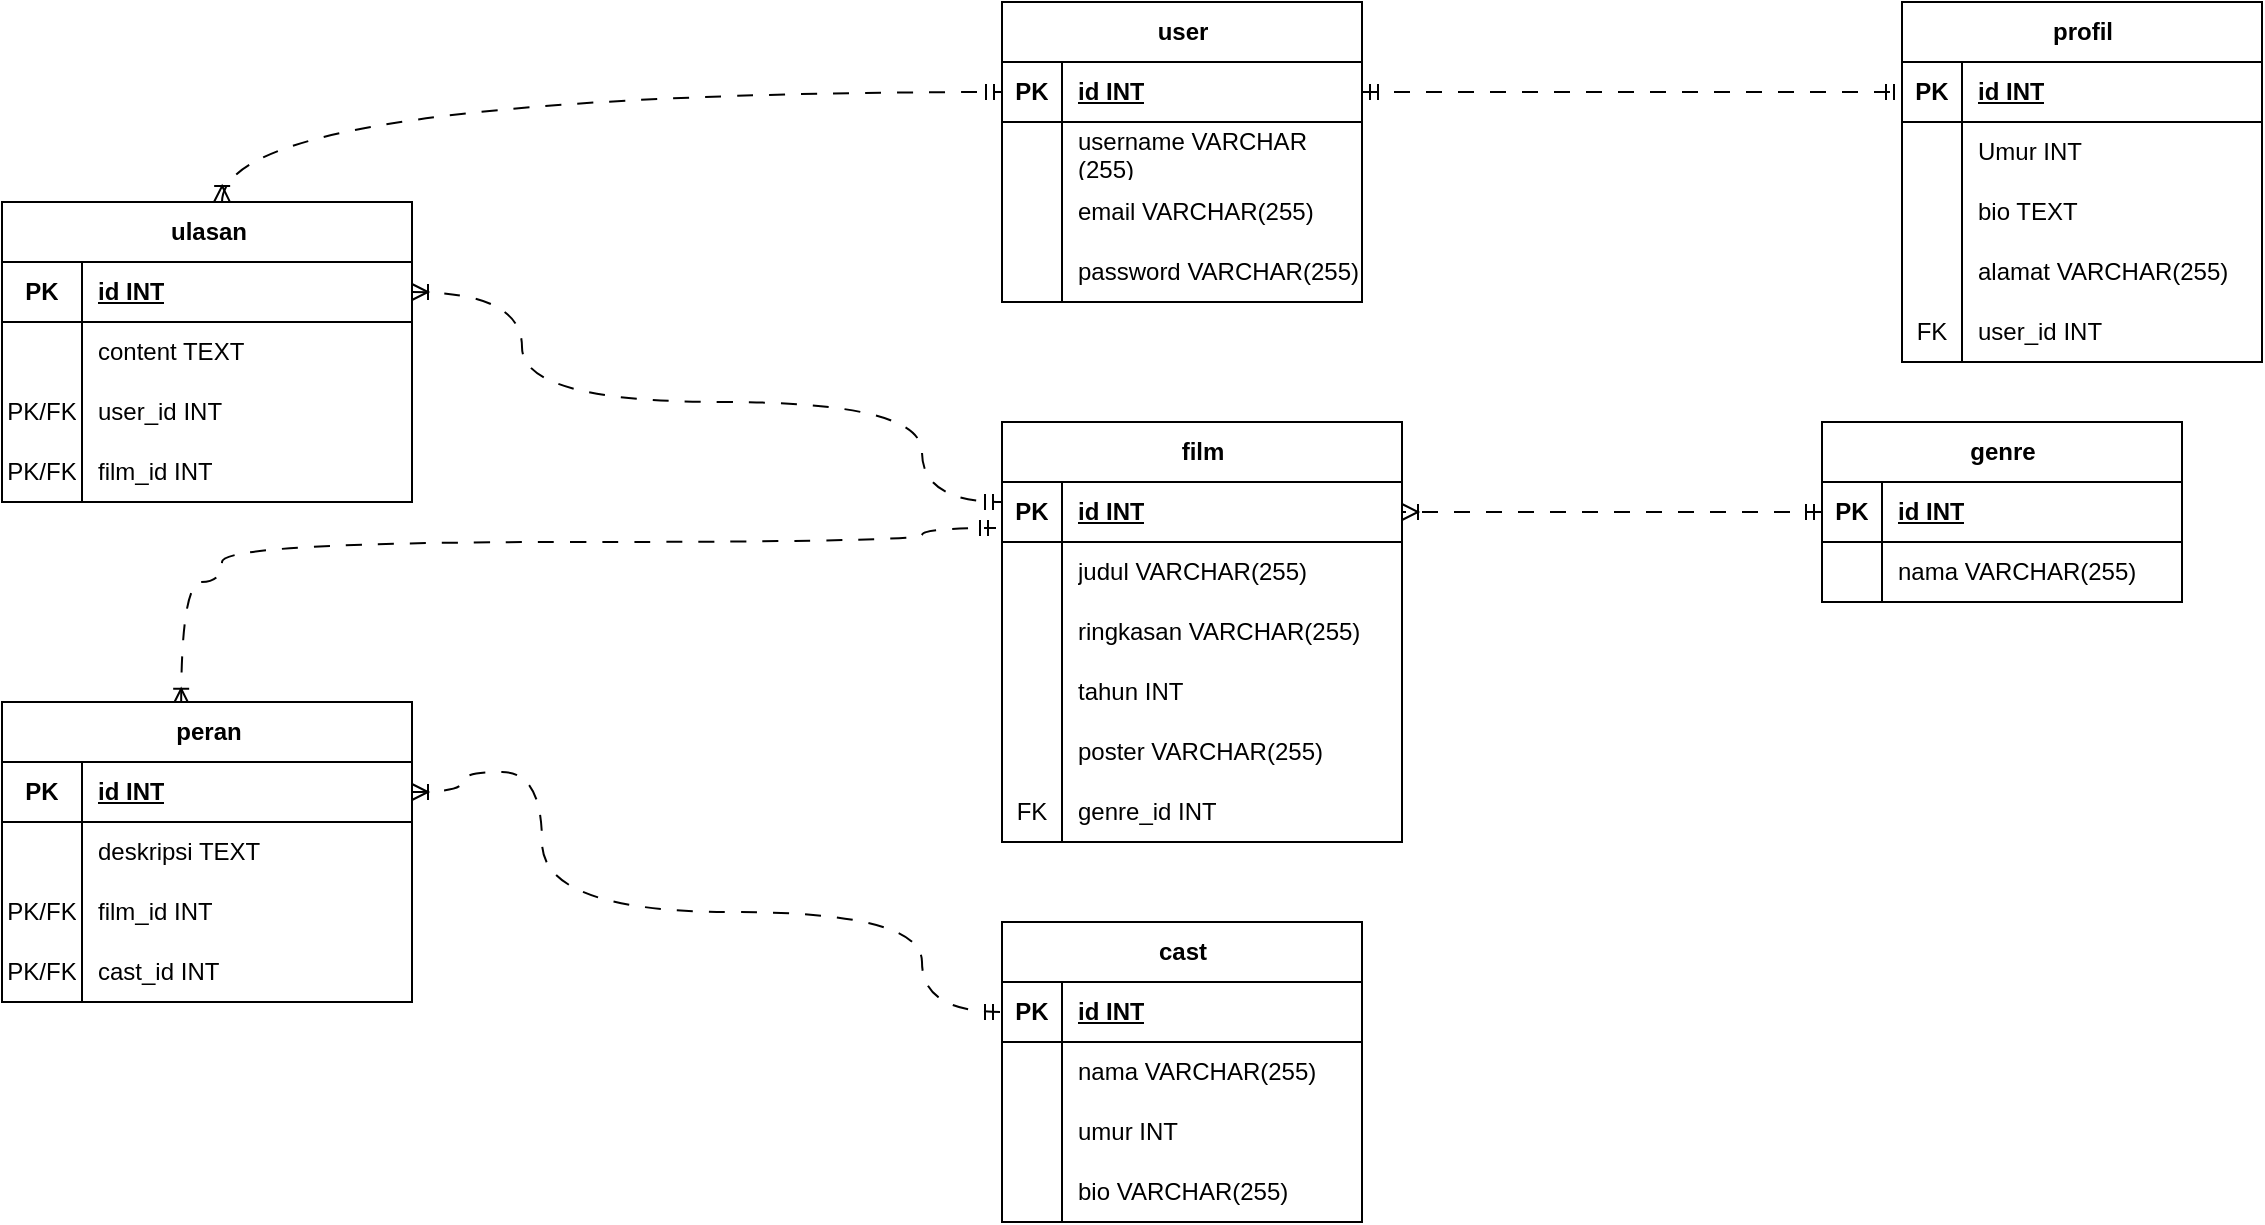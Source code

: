 <mxfile version="23.0.2" type="device">
  <diagram name="Page-1" id="0LuyB-0XWXa4dMvyOTti">
    <mxGraphModel dx="1885" dy="541" grid="1" gridSize="10" guides="0" tooltips="1" connect="1" arrows="1" fold="1" page="1" pageScale="1" pageWidth="850" pageHeight="1100" math="0" shadow="0">
      <root>
        <mxCell id="0" />
        <mxCell id="1" parent="0" />
        <mxCell id="QwjYbh1C14pxhkawXDDP-105" value="" style="edgeStyle=orthogonalEdgeStyle;fontSize=12;html=1;endArrow=ERmandOne;startArrow=ERoneToMany;rounded=0;startFill=0;endFill=0;curved=1;entryX=0;entryY=0.5;entryDx=0;entryDy=0;dashed=1;dashPattern=8 8;" edge="1" parent="1" target="QwjYbh1C14pxhkawXDDP-2">
          <mxGeometry width="100" height="100" relative="1" as="geometry">
            <mxPoint x="-340" y="330" as="sourcePoint" />
            <mxPoint x="-270" y="360" as="targetPoint" />
          </mxGeometry>
        </mxCell>
        <mxCell id="QwjYbh1C14pxhkawXDDP-1" value="user" style="shape=table;startSize=30;container=1;collapsible=1;childLayout=tableLayout;fixedRows=1;rowLines=0;fontStyle=1;align=center;resizeLast=1;html=1;" vertex="1" parent="1">
          <mxGeometry x="50" y="230" width="180" height="150" as="geometry" />
        </mxCell>
        <mxCell id="QwjYbh1C14pxhkawXDDP-2" value="" style="shape=tableRow;horizontal=0;startSize=0;swimlaneHead=0;swimlaneBody=0;fillColor=none;collapsible=0;dropTarget=0;points=[[0,0.5],[1,0.5]];portConstraint=eastwest;top=0;left=0;right=0;bottom=1;" vertex="1" parent="QwjYbh1C14pxhkawXDDP-1">
          <mxGeometry y="30" width="180" height="30" as="geometry" />
        </mxCell>
        <mxCell id="QwjYbh1C14pxhkawXDDP-3" value="PK" style="shape=partialRectangle;connectable=0;fillColor=none;top=0;left=0;bottom=0;right=0;fontStyle=1;overflow=hidden;whiteSpace=wrap;html=1;" vertex="1" parent="QwjYbh1C14pxhkawXDDP-2">
          <mxGeometry width="30" height="30" as="geometry">
            <mxRectangle width="30" height="30" as="alternateBounds" />
          </mxGeometry>
        </mxCell>
        <mxCell id="QwjYbh1C14pxhkawXDDP-4" value="id INT" style="shape=partialRectangle;connectable=0;fillColor=none;top=0;left=0;bottom=0;right=0;align=left;spacingLeft=6;fontStyle=5;overflow=hidden;whiteSpace=wrap;html=1;" vertex="1" parent="QwjYbh1C14pxhkawXDDP-2">
          <mxGeometry x="30" width="150" height="30" as="geometry">
            <mxRectangle width="150" height="30" as="alternateBounds" />
          </mxGeometry>
        </mxCell>
        <mxCell id="QwjYbh1C14pxhkawXDDP-5" value="" style="shape=tableRow;horizontal=0;startSize=0;swimlaneHead=0;swimlaneBody=0;fillColor=none;collapsible=0;dropTarget=0;points=[[0,0.5],[1,0.5]];portConstraint=eastwest;top=0;left=0;right=0;bottom=0;" vertex="1" parent="QwjYbh1C14pxhkawXDDP-1">
          <mxGeometry y="60" width="180" height="30" as="geometry" />
        </mxCell>
        <mxCell id="QwjYbh1C14pxhkawXDDP-6" value="" style="shape=partialRectangle;connectable=0;fillColor=none;top=0;left=0;bottom=0;right=0;editable=1;overflow=hidden;whiteSpace=wrap;html=1;" vertex="1" parent="QwjYbh1C14pxhkawXDDP-5">
          <mxGeometry width="30" height="30" as="geometry">
            <mxRectangle width="30" height="30" as="alternateBounds" />
          </mxGeometry>
        </mxCell>
        <mxCell id="QwjYbh1C14pxhkawXDDP-7" value="username VARCHAR (255)" style="shape=partialRectangle;connectable=0;fillColor=none;top=0;left=0;bottom=0;right=0;align=left;spacingLeft=6;overflow=hidden;whiteSpace=wrap;html=1;" vertex="1" parent="QwjYbh1C14pxhkawXDDP-5">
          <mxGeometry x="30" width="150" height="30" as="geometry">
            <mxRectangle width="150" height="30" as="alternateBounds" />
          </mxGeometry>
        </mxCell>
        <mxCell id="QwjYbh1C14pxhkawXDDP-8" value="" style="shape=tableRow;horizontal=0;startSize=0;swimlaneHead=0;swimlaneBody=0;fillColor=none;collapsible=0;dropTarget=0;points=[[0,0.5],[1,0.5]];portConstraint=eastwest;top=0;left=0;right=0;bottom=0;" vertex="1" parent="QwjYbh1C14pxhkawXDDP-1">
          <mxGeometry y="90" width="180" height="30" as="geometry" />
        </mxCell>
        <mxCell id="QwjYbh1C14pxhkawXDDP-9" value="" style="shape=partialRectangle;connectable=0;fillColor=none;top=0;left=0;bottom=0;right=0;editable=1;overflow=hidden;whiteSpace=wrap;html=1;" vertex="1" parent="QwjYbh1C14pxhkawXDDP-8">
          <mxGeometry width="30" height="30" as="geometry">
            <mxRectangle width="30" height="30" as="alternateBounds" />
          </mxGeometry>
        </mxCell>
        <mxCell id="QwjYbh1C14pxhkawXDDP-10" value="email VARCHAR(255)" style="shape=partialRectangle;connectable=0;fillColor=none;top=0;left=0;bottom=0;right=0;align=left;spacingLeft=6;overflow=hidden;whiteSpace=wrap;html=1;" vertex="1" parent="QwjYbh1C14pxhkawXDDP-8">
          <mxGeometry x="30" width="150" height="30" as="geometry">
            <mxRectangle width="150" height="30" as="alternateBounds" />
          </mxGeometry>
        </mxCell>
        <mxCell id="QwjYbh1C14pxhkawXDDP-11" value="" style="shape=tableRow;horizontal=0;startSize=0;swimlaneHead=0;swimlaneBody=0;fillColor=none;collapsible=0;dropTarget=0;points=[[0,0.5],[1,0.5]];portConstraint=eastwest;top=0;left=0;right=0;bottom=0;" vertex="1" parent="QwjYbh1C14pxhkawXDDP-1">
          <mxGeometry y="120" width="180" height="30" as="geometry" />
        </mxCell>
        <mxCell id="QwjYbh1C14pxhkawXDDP-12" value="" style="shape=partialRectangle;connectable=0;fillColor=none;top=0;left=0;bottom=0;right=0;editable=1;overflow=hidden;whiteSpace=wrap;html=1;" vertex="1" parent="QwjYbh1C14pxhkawXDDP-11">
          <mxGeometry width="30" height="30" as="geometry">
            <mxRectangle width="30" height="30" as="alternateBounds" />
          </mxGeometry>
        </mxCell>
        <mxCell id="QwjYbh1C14pxhkawXDDP-13" value="password VARCHAR(255)" style="shape=partialRectangle;connectable=0;fillColor=none;top=0;left=0;bottom=0;right=0;align=left;spacingLeft=6;overflow=hidden;whiteSpace=wrap;html=1;" vertex="1" parent="QwjYbh1C14pxhkawXDDP-11">
          <mxGeometry x="30" width="150" height="30" as="geometry">
            <mxRectangle width="150" height="30" as="alternateBounds" />
          </mxGeometry>
        </mxCell>
        <mxCell id="QwjYbh1C14pxhkawXDDP-14" value="profil" style="shape=table;startSize=30;container=1;collapsible=1;childLayout=tableLayout;fixedRows=1;rowLines=0;fontStyle=1;align=center;resizeLast=1;html=1;" vertex="1" parent="1">
          <mxGeometry x="500" y="230" width="180" height="180" as="geometry" />
        </mxCell>
        <mxCell id="QwjYbh1C14pxhkawXDDP-15" value="" style="shape=tableRow;horizontal=0;startSize=0;swimlaneHead=0;swimlaneBody=0;fillColor=none;collapsible=0;dropTarget=0;points=[[0,0.5],[1,0.5]];portConstraint=eastwest;top=0;left=0;right=0;bottom=1;" vertex="1" parent="QwjYbh1C14pxhkawXDDP-14">
          <mxGeometry y="30" width="180" height="30" as="geometry" />
        </mxCell>
        <mxCell id="QwjYbh1C14pxhkawXDDP-16" value="PK" style="shape=partialRectangle;connectable=0;fillColor=none;top=0;left=0;bottom=0;right=0;fontStyle=1;overflow=hidden;whiteSpace=wrap;html=1;" vertex="1" parent="QwjYbh1C14pxhkawXDDP-15">
          <mxGeometry width="30" height="30" as="geometry">
            <mxRectangle width="30" height="30" as="alternateBounds" />
          </mxGeometry>
        </mxCell>
        <mxCell id="QwjYbh1C14pxhkawXDDP-17" value="id INT" style="shape=partialRectangle;connectable=0;fillColor=none;top=0;left=0;bottom=0;right=0;align=left;spacingLeft=6;fontStyle=5;overflow=hidden;whiteSpace=wrap;html=1;" vertex="1" parent="QwjYbh1C14pxhkawXDDP-15">
          <mxGeometry x="30" width="150" height="30" as="geometry">
            <mxRectangle width="150" height="30" as="alternateBounds" />
          </mxGeometry>
        </mxCell>
        <mxCell id="QwjYbh1C14pxhkawXDDP-18" value="" style="shape=tableRow;horizontal=0;startSize=0;swimlaneHead=0;swimlaneBody=0;fillColor=none;collapsible=0;dropTarget=0;points=[[0,0.5],[1,0.5]];portConstraint=eastwest;top=0;left=0;right=0;bottom=0;" vertex="1" parent="QwjYbh1C14pxhkawXDDP-14">
          <mxGeometry y="60" width="180" height="30" as="geometry" />
        </mxCell>
        <mxCell id="QwjYbh1C14pxhkawXDDP-19" value="" style="shape=partialRectangle;connectable=0;fillColor=none;top=0;left=0;bottom=0;right=0;editable=1;overflow=hidden;whiteSpace=wrap;html=1;" vertex="1" parent="QwjYbh1C14pxhkawXDDP-18">
          <mxGeometry width="30" height="30" as="geometry">
            <mxRectangle width="30" height="30" as="alternateBounds" />
          </mxGeometry>
        </mxCell>
        <mxCell id="QwjYbh1C14pxhkawXDDP-20" value="Umur INT" style="shape=partialRectangle;connectable=0;fillColor=none;top=0;left=0;bottom=0;right=0;align=left;spacingLeft=6;overflow=hidden;whiteSpace=wrap;html=1;" vertex="1" parent="QwjYbh1C14pxhkawXDDP-18">
          <mxGeometry x="30" width="150" height="30" as="geometry">
            <mxRectangle width="150" height="30" as="alternateBounds" />
          </mxGeometry>
        </mxCell>
        <mxCell id="QwjYbh1C14pxhkawXDDP-21" value="" style="shape=tableRow;horizontal=0;startSize=0;swimlaneHead=0;swimlaneBody=0;fillColor=none;collapsible=0;dropTarget=0;points=[[0,0.5],[1,0.5]];portConstraint=eastwest;top=0;left=0;right=0;bottom=0;" vertex="1" parent="QwjYbh1C14pxhkawXDDP-14">
          <mxGeometry y="90" width="180" height="30" as="geometry" />
        </mxCell>
        <mxCell id="QwjYbh1C14pxhkawXDDP-22" value="" style="shape=partialRectangle;connectable=0;fillColor=none;top=0;left=0;bottom=0;right=0;editable=1;overflow=hidden;whiteSpace=wrap;html=1;" vertex="1" parent="QwjYbh1C14pxhkawXDDP-21">
          <mxGeometry width="30" height="30" as="geometry">
            <mxRectangle width="30" height="30" as="alternateBounds" />
          </mxGeometry>
        </mxCell>
        <mxCell id="QwjYbh1C14pxhkawXDDP-23" value="bio TEXT" style="shape=partialRectangle;connectable=0;fillColor=none;top=0;left=0;bottom=0;right=0;align=left;spacingLeft=6;overflow=hidden;whiteSpace=wrap;html=1;" vertex="1" parent="QwjYbh1C14pxhkawXDDP-21">
          <mxGeometry x="30" width="150" height="30" as="geometry">
            <mxRectangle width="150" height="30" as="alternateBounds" />
          </mxGeometry>
        </mxCell>
        <mxCell id="QwjYbh1C14pxhkawXDDP-24" value="" style="shape=tableRow;horizontal=0;startSize=0;swimlaneHead=0;swimlaneBody=0;fillColor=none;collapsible=0;dropTarget=0;points=[[0,0.5],[1,0.5]];portConstraint=eastwest;top=0;left=0;right=0;bottom=0;" vertex="1" parent="QwjYbh1C14pxhkawXDDP-14">
          <mxGeometry y="120" width="180" height="30" as="geometry" />
        </mxCell>
        <mxCell id="QwjYbh1C14pxhkawXDDP-25" value="" style="shape=partialRectangle;connectable=0;fillColor=none;top=0;left=0;bottom=0;right=0;editable=1;overflow=hidden;whiteSpace=wrap;html=1;" vertex="1" parent="QwjYbh1C14pxhkawXDDP-24">
          <mxGeometry width="30" height="30" as="geometry">
            <mxRectangle width="30" height="30" as="alternateBounds" />
          </mxGeometry>
        </mxCell>
        <mxCell id="QwjYbh1C14pxhkawXDDP-26" value="alamat VARCHAR(255)" style="shape=partialRectangle;connectable=0;fillColor=none;top=0;left=0;bottom=0;right=0;align=left;spacingLeft=6;overflow=hidden;whiteSpace=wrap;html=1;" vertex="1" parent="QwjYbh1C14pxhkawXDDP-24">
          <mxGeometry x="30" width="150" height="30" as="geometry">
            <mxRectangle width="150" height="30" as="alternateBounds" />
          </mxGeometry>
        </mxCell>
        <mxCell id="QwjYbh1C14pxhkawXDDP-96" style="shape=tableRow;horizontal=0;startSize=0;swimlaneHead=0;swimlaneBody=0;fillColor=none;collapsible=0;dropTarget=0;points=[[0,0.5],[1,0.5]];portConstraint=eastwest;top=0;left=0;right=0;bottom=0;" vertex="1" parent="QwjYbh1C14pxhkawXDDP-14">
          <mxGeometry y="150" width="180" height="30" as="geometry" />
        </mxCell>
        <mxCell id="QwjYbh1C14pxhkawXDDP-97" value="FK" style="shape=partialRectangle;connectable=0;fillColor=none;top=0;left=0;bottom=0;right=0;editable=1;overflow=hidden;whiteSpace=wrap;html=1;" vertex="1" parent="QwjYbh1C14pxhkawXDDP-96">
          <mxGeometry width="30" height="30" as="geometry">
            <mxRectangle width="30" height="30" as="alternateBounds" />
          </mxGeometry>
        </mxCell>
        <mxCell id="QwjYbh1C14pxhkawXDDP-98" value="user_id INT" style="shape=partialRectangle;connectable=0;fillColor=none;top=0;left=0;bottom=0;right=0;align=left;spacingLeft=6;overflow=hidden;whiteSpace=wrap;html=1;" vertex="1" parent="QwjYbh1C14pxhkawXDDP-96">
          <mxGeometry x="30" width="150" height="30" as="geometry">
            <mxRectangle width="150" height="30" as="alternateBounds" />
          </mxGeometry>
        </mxCell>
        <mxCell id="QwjYbh1C14pxhkawXDDP-27" value="cast" style="shape=table;startSize=30;container=1;collapsible=1;childLayout=tableLayout;fixedRows=1;rowLines=0;fontStyle=1;align=center;resizeLast=1;html=1;" vertex="1" parent="1">
          <mxGeometry x="50" y="690" width="180" height="150" as="geometry" />
        </mxCell>
        <mxCell id="QwjYbh1C14pxhkawXDDP-28" value="" style="shape=tableRow;horizontal=0;startSize=0;swimlaneHead=0;swimlaneBody=0;fillColor=none;collapsible=0;dropTarget=0;points=[[0,0.5],[1,0.5]];portConstraint=eastwest;top=0;left=0;right=0;bottom=1;" vertex="1" parent="QwjYbh1C14pxhkawXDDP-27">
          <mxGeometry y="30" width="180" height="30" as="geometry" />
        </mxCell>
        <mxCell id="QwjYbh1C14pxhkawXDDP-29" value="PK" style="shape=partialRectangle;connectable=0;fillColor=none;top=0;left=0;bottom=0;right=0;fontStyle=1;overflow=hidden;whiteSpace=wrap;html=1;" vertex="1" parent="QwjYbh1C14pxhkawXDDP-28">
          <mxGeometry width="30" height="30" as="geometry">
            <mxRectangle width="30" height="30" as="alternateBounds" />
          </mxGeometry>
        </mxCell>
        <mxCell id="QwjYbh1C14pxhkawXDDP-30" value="id INT" style="shape=partialRectangle;connectable=0;fillColor=none;top=0;left=0;bottom=0;right=0;align=left;spacingLeft=6;fontStyle=5;overflow=hidden;whiteSpace=wrap;html=1;" vertex="1" parent="QwjYbh1C14pxhkawXDDP-28">
          <mxGeometry x="30" width="150" height="30" as="geometry">
            <mxRectangle width="150" height="30" as="alternateBounds" />
          </mxGeometry>
        </mxCell>
        <mxCell id="QwjYbh1C14pxhkawXDDP-31" value="" style="shape=tableRow;horizontal=0;startSize=0;swimlaneHead=0;swimlaneBody=0;fillColor=none;collapsible=0;dropTarget=0;points=[[0,0.5],[1,0.5]];portConstraint=eastwest;top=0;left=0;right=0;bottom=0;" vertex="1" parent="QwjYbh1C14pxhkawXDDP-27">
          <mxGeometry y="60" width="180" height="30" as="geometry" />
        </mxCell>
        <mxCell id="QwjYbh1C14pxhkawXDDP-32" value="" style="shape=partialRectangle;connectable=0;fillColor=none;top=0;left=0;bottom=0;right=0;editable=1;overflow=hidden;whiteSpace=wrap;html=1;" vertex="1" parent="QwjYbh1C14pxhkawXDDP-31">
          <mxGeometry width="30" height="30" as="geometry">
            <mxRectangle width="30" height="30" as="alternateBounds" />
          </mxGeometry>
        </mxCell>
        <mxCell id="QwjYbh1C14pxhkawXDDP-33" value="nama VARCHAR(255)" style="shape=partialRectangle;connectable=0;fillColor=none;top=0;left=0;bottom=0;right=0;align=left;spacingLeft=6;overflow=hidden;whiteSpace=wrap;html=1;" vertex="1" parent="QwjYbh1C14pxhkawXDDP-31">
          <mxGeometry x="30" width="150" height="30" as="geometry">
            <mxRectangle width="150" height="30" as="alternateBounds" />
          </mxGeometry>
        </mxCell>
        <mxCell id="QwjYbh1C14pxhkawXDDP-34" value="" style="shape=tableRow;horizontal=0;startSize=0;swimlaneHead=0;swimlaneBody=0;fillColor=none;collapsible=0;dropTarget=0;points=[[0,0.5],[1,0.5]];portConstraint=eastwest;top=0;left=0;right=0;bottom=0;" vertex="1" parent="QwjYbh1C14pxhkawXDDP-27">
          <mxGeometry y="90" width="180" height="30" as="geometry" />
        </mxCell>
        <mxCell id="QwjYbh1C14pxhkawXDDP-35" value="" style="shape=partialRectangle;connectable=0;fillColor=none;top=0;left=0;bottom=0;right=0;editable=1;overflow=hidden;whiteSpace=wrap;html=1;" vertex="1" parent="QwjYbh1C14pxhkawXDDP-34">
          <mxGeometry width="30" height="30" as="geometry">
            <mxRectangle width="30" height="30" as="alternateBounds" />
          </mxGeometry>
        </mxCell>
        <mxCell id="QwjYbh1C14pxhkawXDDP-36" value="umur INT" style="shape=partialRectangle;connectable=0;fillColor=none;top=0;left=0;bottom=0;right=0;align=left;spacingLeft=6;overflow=hidden;whiteSpace=wrap;html=1;" vertex="1" parent="QwjYbh1C14pxhkawXDDP-34">
          <mxGeometry x="30" width="150" height="30" as="geometry">
            <mxRectangle width="150" height="30" as="alternateBounds" />
          </mxGeometry>
        </mxCell>
        <mxCell id="QwjYbh1C14pxhkawXDDP-37" value="" style="shape=tableRow;horizontal=0;startSize=0;swimlaneHead=0;swimlaneBody=0;fillColor=none;collapsible=0;dropTarget=0;points=[[0,0.5],[1,0.5]];portConstraint=eastwest;top=0;left=0;right=0;bottom=0;" vertex="1" parent="QwjYbh1C14pxhkawXDDP-27">
          <mxGeometry y="120" width="180" height="30" as="geometry" />
        </mxCell>
        <mxCell id="QwjYbh1C14pxhkawXDDP-38" value="" style="shape=partialRectangle;connectable=0;fillColor=none;top=0;left=0;bottom=0;right=0;editable=1;overflow=hidden;whiteSpace=wrap;html=1;" vertex="1" parent="QwjYbh1C14pxhkawXDDP-37">
          <mxGeometry width="30" height="30" as="geometry">
            <mxRectangle width="30" height="30" as="alternateBounds" />
          </mxGeometry>
        </mxCell>
        <mxCell id="QwjYbh1C14pxhkawXDDP-39" value="bio VARCHAR(255)" style="shape=partialRectangle;connectable=0;fillColor=none;top=0;left=0;bottom=0;right=0;align=left;spacingLeft=6;overflow=hidden;whiteSpace=wrap;html=1;" vertex="1" parent="QwjYbh1C14pxhkawXDDP-37">
          <mxGeometry x="30" width="150" height="30" as="geometry">
            <mxRectangle width="150" height="30" as="alternateBounds" />
          </mxGeometry>
        </mxCell>
        <mxCell id="QwjYbh1C14pxhkawXDDP-69" value="" style="edgeStyle=entityRelationEdgeStyle;fontSize=12;html=1;endArrow=ERmandOne;startArrow=ERmandOne;rounded=0;exitX=1;exitY=0.5;exitDx=0;exitDy=0;entryX=0;entryY=0.5;entryDx=0;entryDy=0;dashed=1;dashPattern=8 8;" edge="1" parent="1" source="QwjYbh1C14pxhkawXDDP-2" target="QwjYbh1C14pxhkawXDDP-15">
          <mxGeometry width="100" height="100" relative="1" as="geometry">
            <mxPoint x="370" y="250" as="sourcePoint" />
            <mxPoint x="470" y="150" as="targetPoint" />
          </mxGeometry>
        </mxCell>
        <mxCell id="QwjYbh1C14pxhkawXDDP-72" value="film" style="shape=table;startSize=30;container=1;collapsible=1;childLayout=tableLayout;fixedRows=1;rowLines=0;fontStyle=1;align=center;resizeLast=1;html=1;" vertex="1" parent="1">
          <mxGeometry x="50" y="440" width="200" height="210" as="geometry" />
        </mxCell>
        <mxCell id="QwjYbh1C14pxhkawXDDP-73" value="" style="shape=tableRow;horizontal=0;startSize=0;swimlaneHead=0;swimlaneBody=0;fillColor=none;collapsible=0;dropTarget=0;points=[[0,0.5],[1,0.5]];portConstraint=eastwest;top=0;left=0;right=0;bottom=1;" vertex="1" parent="QwjYbh1C14pxhkawXDDP-72">
          <mxGeometry y="30" width="200" height="30" as="geometry" />
        </mxCell>
        <mxCell id="QwjYbh1C14pxhkawXDDP-74" value="PK" style="shape=partialRectangle;connectable=0;fillColor=none;top=0;left=0;bottom=0;right=0;fontStyle=1;overflow=hidden;whiteSpace=wrap;html=1;" vertex="1" parent="QwjYbh1C14pxhkawXDDP-73">
          <mxGeometry width="30" height="30" as="geometry">
            <mxRectangle width="30" height="30" as="alternateBounds" />
          </mxGeometry>
        </mxCell>
        <mxCell id="QwjYbh1C14pxhkawXDDP-75" value="id INT" style="shape=partialRectangle;connectable=0;fillColor=none;top=0;left=0;bottom=0;right=0;align=left;spacingLeft=6;fontStyle=5;overflow=hidden;whiteSpace=wrap;html=1;" vertex="1" parent="QwjYbh1C14pxhkawXDDP-73">
          <mxGeometry x="30" width="170" height="30" as="geometry">
            <mxRectangle width="170" height="30" as="alternateBounds" />
          </mxGeometry>
        </mxCell>
        <mxCell id="QwjYbh1C14pxhkawXDDP-76" value="" style="shape=tableRow;horizontal=0;startSize=0;swimlaneHead=0;swimlaneBody=0;fillColor=none;collapsible=0;dropTarget=0;points=[[0,0.5],[1,0.5]];portConstraint=eastwest;top=0;left=0;right=0;bottom=0;" vertex="1" parent="QwjYbh1C14pxhkawXDDP-72">
          <mxGeometry y="60" width="200" height="30" as="geometry" />
        </mxCell>
        <mxCell id="QwjYbh1C14pxhkawXDDP-77" value="" style="shape=partialRectangle;connectable=0;fillColor=none;top=0;left=0;bottom=0;right=0;editable=1;overflow=hidden;whiteSpace=wrap;html=1;" vertex="1" parent="QwjYbh1C14pxhkawXDDP-76">
          <mxGeometry width="30" height="30" as="geometry">
            <mxRectangle width="30" height="30" as="alternateBounds" />
          </mxGeometry>
        </mxCell>
        <mxCell id="QwjYbh1C14pxhkawXDDP-78" value="judul VARCHAR(255)&amp;nbsp;" style="shape=partialRectangle;connectable=0;fillColor=none;top=0;left=0;bottom=0;right=0;align=left;spacingLeft=6;overflow=hidden;whiteSpace=wrap;html=1;" vertex="1" parent="QwjYbh1C14pxhkawXDDP-76">
          <mxGeometry x="30" width="170" height="30" as="geometry">
            <mxRectangle width="170" height="30" as="alternateBounds" />
          </mxGeometry>
        </mxCell>
        <mxCell id="QwjYbh1C14pxhkawXDDP-79" value="" style="shape=tableRow;horizontal=0;startSize=0;swimlaneHead=0;swimlaneBody=0;fillColor=none;collapsible=0;dropTarget=0;points=[[0,0.5],[1,0.5]];portConstraint=eastwest;top=0;left=0;right=0;bottom=0;" vertex="1" parent="QwjYbh1C14pxhkawXDDP-72">
          <mxGeometry y="90" width="200" height="30" as="geometry" />
        </mxCell>
        <mxCell id="QwjYbh1C14pxhkawXDDP-80" value="" style="shape=partialRectangle;connectable=0;fillColor=none;top=0;left=0;bottom=0;right=0;editable=1;overflow=hidden;whiteSpace=wrap;html=1;" vertex="1" parent="QwjYbh1C14pxhkawXDDP-79">
          <mxGeometry width="30" height="30" as="geometry">
            <mxRectangle width="30" height="30" as="alternateBounds" />
          </mxGeometry>
        </mxCell>
        <mxCell id="QwjYbh1C14pxhkawXDDP-81" value="ringkasan VARCHAR(255)" style="shape=partialRectangle;connectable=0;fillColor=none;top=0;left=0;bottom=0;right=0;align=left;spacingLeft=6;overflow=hidden;whiteSpace=wrap;html=1;" vertex="1" parent="QwjYbh1C14pxhkawXDDP-79">
          <mxGeometry x="30" width="170" height="30" as="geometry">
            <mxRectangle width="170" height="30" as="alternateBounds" />
          </mxGeometry>
        </mxCell>
        <mxCell id="QwjYbh1C14pxhkawXDDP-82" value="" style="shape=tableRow;horizontal=0;startSize=0;swimlaneHead=0;swimlaneBody=0;fillColor=none;collapsible=0;dropTarget=0;points=[[0,0.5],[1,0.5]];portConstraint=eastwest;top=0;left=0;right=0;bottom=0;" vertex="1" parent="QwjYbh1C14pxhkawXDDP-72">
          <mxGeometry y="120" width="200" height="30" as="geometry" />
        </mxCell>
        <mxCell id="QwjYbh1C14pxhkawXDDP-83" value="" style="shape=partialRectangle;connectable=0;fillColor=none;top=0;left=0;bottom=0;right=0;editable=1;overflow=hidden;whiteSpace=wrap;html=1;" vertex="1" parent="QwjYbh1C14pxhkawXDDP-82">
          <mxGeometry width="30" height="30" as="geometry">
            <mxRectangle width="30" height="30" as="alternateBounds" />
          </mxGeometry>
        </mxCell>
        <mxCell id="QwjYbh1C14pxhkawXDDP-84" value="tahun INT" style="shape=partialRectangle;connectable=0;fillColor=none;top=0;left=0;bottom=0;right=0;align=left;spacingLeft=6;overflow=hidden;whiteSpace=wrap;html=1;" vertex="1" parent="QwjYbh1C14pxhkawXDDP-82">
          <mxGeometry x="30" width="170" height="30" as="geometry">
            <mxRectangle width="170" height="30" as="alternateBounds" />
          </mxGeometry>
        </mxCell>
        <mxCell id="QwjYbh1C14pxhkawXDDP-85" style="shape=tableRow;horizontal=0;startSize=0;swimlaneHead=0;swimlaneBody=0;fillColor=none;collapsible=0;dropTarget=0;points=[[0,0.5],[1,0.5]];portConstraint=eastwest;top=0;left=0;right=0;bottom=0;" vertex="1" parent="QwjYbh1C14pxhkawXDDP-72">
          <mxGeometry y="150" width="200" height="30" as="geometry" />
        </mxCell>
        <mxCell id="QwjYbh1C14pxhkawXDDP-86" style="shape=partialRectangle;connectable=0;fillColor=none;top=0;left=0;bottom=0;right=0;editable=1;overflow=hidden;whiteSpace=wrap;html=1;" vertex="1" parent="QwjYbh1C14pxhkawXDDP-85">
          <mxGeometry width="30" height="30" as="geometry">
            <mxRectangle width="30" height="30" as="alternateBounds" />
          </mxGeometry>
        </mxCell>
        <mxCell id="QwjYbh1C14pxhkawXDDP-87" value="poster VARCHAR(255)" style="shape=partialRectangle;connectable=0;fillColor=none;top=0;left=0;bottom=0;right=0;align=left;spacingLeft=6;overflow=hidden;whiteSpace=wrap;html=1;" vertex="1" parent="QwjYbh1C14pxhkawXDDP-85">
          <mxGeometry x="30" width="170" height="30" as="geometry">
            <mxRectangle width="170" height="30" as="alternateBounds" />
          </mxGeometry>
        </mxCell>
        <mxCell id="QwjYbh1C14pxhkawXDDP-99" style="shape=tableRow;horizontal=0;startSize=0;swimlaneHead=0;swimlaneBody=0;fillColor=none;collapsible=0;dropTarget=0;points=[[0,0.5],[1,0.5]];portConstraint=eastwest;top=0;left=0;right=0;bottom=0;" vertex="1" parent="QwjYbh1C14pxhkawXDDP-72">
          <mxGeometry y="180" width="200" height="30" as="geometry" />
        </mxCell>
        <mxCell id="QwjYbh1C14pxhkawXDDP-100" value="FK" style="shape=partialRectangle;connectable=0;fillColor=none;top=0;left=0;bottom=0;right=0;editable=1;overflow=hidden;whiteSpace=wrap;html=1;" vertex="1" parent="QwjYbh1C14pxhkawXDDP-99">
          <mxGeometry width="30" height="30" as="geometry">
            <mxRectangle width="30" height="30" as="alternateBounds" />
          </mxGeometry>
        </mxCell>
        <mxCell id="QwjYbh1C14pxhkawXDDP-101" value="genre_id INT" style="shape=partialRectangle;connectable=0;fillColor=none;top=0;left=0;bottom=0;right=0;align=left;spacingLeft=6;overflow=hidden;whiteSpace=wrap;html=1;" vertex="1" parent="QwjYbh1C14pxhkawXDDP-99">
          <mxGeometry x="30" width="170" height="30" as="geometry">
            <mxRectangle width="170" height="30" as="alternateBounds" />
          </mxGeometry>
        </mxCell>
        <mxCell id="QwjYbh1C14pxhkawXDDP-88" value="genre" style="shape=table;startSize=30;container=1;collapsible=1;childLayout=tableLayout;fixedRows=1;rowLines=0;fontStyle=1;align=center;resizeLast=1;html=1;" vertex="1" parent="1">
          <mxGeometry x="460" y="440" width="180" height="90" as="geometry" />
        </mxCell>
        <mxCell id="QwjYbh1C14pxhkawXDDP-89" value="" style="shape=tableRow;horizontal=0;startSize=0;swimlaneHead=0;swimlaneBody=0;fillColor=none;collapsible=0;dropTarget=0;points=[[0,0.5],[1,0.5]];portConstraint=eastwest;top=0;left=0;right=0;bottom=1;" vertex="1" parent="QwjYbh1C14pxhkawXDDP-88">
          <mxGeometry y="30" width="180" height="30" as="geometry" />
        </mxCell>
        <mxCell id="QwjYbh1C14pxhkawXDDP-90" value="PK" style="shape=partialRectangle;connectable=0;fillColor=none;top=0;left=0;bottom=0;right=0;fontStyle=1;overflow=hidden;whiteSpace=wrap;html=1;" vertex="1" parent="QwjYbh1C14pxhkawXDDP-89">
          <mxGeometry width="30" height="30" as="geometry">
            <mxRectangle width="30" height="30" as="alternateBounds" />
          </mxGeometry>
        </mxCell>
        <mxCell id="QwjYbh1C14pxhkawXDDP-91" value="id INT" style="shape=partialRectangle;connectable=0;fillColor=none;top=0;left=0;bottom=0;right=0;align=left;spacingLeft=6;fontStyle=5;overflow=hidden;whiteSpace=wrap;html=1;" vertex="1" parent="QwjYbh1C14pxhkawXDDP-89">
          <mxGeometry x="30" width="150" height="30" as="geometry">
            <mxRectangle width="150" height="30" as="alternateBounds" />
          </mxGeometry>
        </mxCell>
        <mxCell id="QwjYbh1C14pxhkawXDDP-92" value="" style="shape=tableRow;horizontal=0;startSize=0;swimlaneHead=0;swimlaneBody=0;fillColor=none;collapsible=0;dropTarget=0;points=[[0,0.5],[1,0.5]];portConstraint=eastwest;top=0;left=0;right=0;bottom=0;" vertex="1" parent="QwjYbh1C14pxhkawXDDP-88">
          <mxGeometry y="60" width="180" height="30" as="geometry" />
        </mxCell>
        <mxCell id="QwjYbh1C14pxhkawXDDP-93" value="" style="shape=partialRectangle;connectable=0;fillColor=none;top=0;left=0;bottom=0;right=0;editable=1;overflow=hidden;whiteSpace=wrap;html=1;" vertex="1" parent="QwjYbh1C14pxhkawXDDP-92">
          <mxGeometry width="30" height="30" as="geometry">
            <mxRectangle width="30" height="30" as="alternateBounds" />
          </mxGeometry>
        </mxCell>
        <mxCell id="QwjYbh1C14pxhkawXDDP-94" value="nama VARCHAR(255)" style="shape=partialRectangle;connectable=0;fillColor=none;top=0;left=0;bottom=0;right=0;align=left;spacingLeft=6;overflow=hidden;whiteSpace=wrap;html=1;" vertex="1" parent="QwjYbh1C14pxhkawXDDP-92">
          <mxGeometry x="30" width="150" height="30" as="geometry">
            <mxRectangle width="150" height="30" as="alternateBounds" />
          </mxGeometry>
        </mxCell>
        <mxCell id="QwjYbh1C14pxhkawXDDP-95" value="" style="edgeStyle=entityRelationEdgeStyle;fontSize=12;html=1;endArrow=ERoneToMany;startArrow=ERmandOne;rounded=0;exitX=0;exitY=0.5;exitDx=0;exitDy=0;dashed=1;dashPattern=8 8;" edge="1" parent="1" source="QwjYbh1C14pxhkawXDDP-89" target="QwjYbh1C14pxhkawXDDP-73">
          <mxGeometry width="100" height="100" relative="1" as="geometry">
            <mxPoint x="360" y="680" as="sourcePoint" />
            <mxPoint x="460" y="580" as="targetPoint" />
          </mxGeometry>
        </mxCell>
        <mxCell id="QwjYbh1C14pxhkawXDDP-106" value="ulasan" style="shape=table;startSize=30;container=1;collapsible=1;childLayout=tableLayout;fixedRows=1;rowLines=0;fontStyle=1;align=center;resizeLast=1;html=1;" vertex="1" parent="1">
          <mxGeometry x="-450" y="330" width="205" height="150" as="geometry" />
        </mxCell>
        <mxCell id="QwjYbh1C14pxhkawXDDP-107" value="" style="shape=tableRow;horizontal=0;startSize=0;swimlaneHead=0;swimlaneBody=0;fillColor=none;collapsible=0;dropTarget=0;points=[[0,0.5],[1,0.5]];portConstraint=eastwest;top=0;left=0;right=0;bottom=1;" vertex="1" parent="QwjYbh1C14pxhkawXDDP-106">
          <mxGeometry y="30" width="205" height="30" as="geometry" />
        </mxCell>
        <mxCell id="QwjYbh1C14pxhkawXDDP-108" value="PK" style="shape=partialRectangle;connectable=0;fillColor=none;top=0;left=0;bottom=0;right=0;fontStyle=1;overflow=hidden;whiteSpace=wrap;html=1;" vertex="1" parent="QwjYbh1C14pxhkawXDDP-107">
          <mxGeometry width="40" height="30" as="geometry">
            <mxRectangle width="40" height="30" as="alternateBounds" />
          </mxGeometry>
        </mxCell>
        <mxCell id="QwjYbh1C14pxhkawXDDP-109" value="id INT" style="shape=partialRectangle;connectable=0;fillColor=none;top=0;left=0;bottom=0;right=0;align=left;spacingLeft=6;fontStyle=5;overflow=hidden;whiteSpace=wrap;html=1;" vertex="1" parent="QwjYbh1C14pxhkawXDDP-107">
          <mxGeometry x="40" width="165" height="30" as="geometry">
            <mxRectangle width="165" height="30" as="alternateBounds" />
          </mxGeometry>
        </mxCell>
        <mxCell id="QwjYbh1C14pxhkawXDDP-110" value="" style="shape=tableRow;horizontal=0;startSize=0;swimlaneHead=0;swimlaneBody=0;fillColor=none;collapsible=0;dropTarget=0;points=[[0,0.5],[1,0.5]];portConstraint=eastwest;top=0;left=0;right=0;bottom=0;" vertex="1" parent="QwjYbh1C14pxhkawXDDP-106">
          <mxGeometry y="60" width="205" height="30" as="geometry" />
        </mxCell>
        <mxCell id="QwjYbh1C14pxhkawXDDP-111" value="" style="shape=partialRectangle;connectable=0;fillColor=none;top=0;left=0;bottom=0;right=0;editable=1;overflow=hidden;whiteSpace=wrap;html=1;" vertex="1" parent="QwjYbh1C14pxhkawXDDP-110">
          <mxGeometry width="40" height="30" as="geometry">
            <mxRectangle width="40" height="30" as="alternateBounds" />
          </mxGeometry>
        </mxCell>
        <mxCell id="QwjYbh1C14pxhkawXDDP-112" value="content TEXT" style="shape=partialRectangle;connectable=0;fillColor=none;top=0;left=0;bottom=0;right=0;align=left;spacingLeft=6;overflow=hidden;whiteSpace=wrap;html=1;" vertex="1" parent="QwjYbh1C14pxhkawXDDP-110">
          <mxGeometry x="40" width="165" height="30" as="geometry">
            <mxRectangle width="165" height="30" as="alternateBounds" />
          </mxGeometry>
        </mxCell>
        <mxCell id="QwjYbh1C14pxhkawXDDP-113" value="" style="shape=tableRow;horizontal=0;startSize=0;swimlaneHead=0;swimlaneBody=0;fillColor=none;collapsible=0;dropTarget=0;points=[[0,0.5],[1,0.5]];portConstraint=eastwest;top=0;left=0;right=0;bottom=0;" vertex="1" parent="QwjYbh1C14pxhkawXDDP-106">
          <mxGeometry y="90" width="205" height="30" as="geometry" />
        </mxCell>
        <mxCell id="QwjYbh1C14pxhkawXDDP-114" value="PK/FK" style="shape=partialRectangle;connectable=0;fillColor=none;top=0;left=0;bottom=0;right=0;editable=1;overflow=hidden;whiteSpace=wrap;html=1;" vertex="1" parent="QwjYbh1C14pxhkawXDDP-113">
          <mxGeometry width="40" height="30" as="geometry">
            <mxRectangle width="40" height="30" as="alternateBounds" />
          </mxGeometry>
        </mxCell>
        <mxCell id="QwjYbh1C14pxhkawXDDP-115" value="user_id INT" style="shape=partialRectangle;connectable=0;fillColor=none;top=0;left=0;bottom=0;right=0;align=left;spacingLeft=6;overflow=hidden;whiteSpace=wrap;html=1;" vertex="1" parent="QwjYbh1C14pxhkawXDDP-113">
          <mxGeometry x="40" width="165" height="30" as="geometry">
            <mxRectangle width="165" height="30" as="alternateBounds" />
          </mxGeometry>
        </mxCell>
        <mxCell id="QwjYbh1C14pxhkawXDDP-116" value="" style="shape=tableRow;horizontal=0;startSize=0;swimlaneHead=0;swimlaneBody=0;fillColor=none;collapsible=0;dropTarget=0;points=[[0,0.5],[1,0.5]];portConstraint=eastwest;top=0;left=0;right=0;bottom=0;" vertex="1" parent="QwjYbh1C14pxhkawXDDP-106">
          <mxGeometry y="120" width="205" height="30" as="geometry" />
        </mxCell>
        <mxCell id="QwjYbh1C14pxhkawXDDP-117" value="PK/FK" style="shape=partialRectangle;connectable=0;fillColor=none;top=0;left=0;bottom=0;right=0;editable=1;overflow=hidden;whiteSpace=wrap;html=1;" vertex="1" parent="QwjYbh1C14pxhkawXDDP-116">
          <mxGeometry width="40" height="30" as="geometry">
            <mxRectangle width="40" height="30" as="alternateBounds" />
          </mxGeometry>
        </mxCell>
        <mxCell id="QwjYbh1C14pxhkawXDDP-118" value="film_id INT" style="shape=partialRectangle;connectable=0;fillColor=none;top=0;left=0;bottom=0;right=0;align=left;spacingLeft=6;overflow=hidden;whiteSpace=wrap;html=1;" vertex="1" parent="QwjYbh1C14pxhkawXDDP-116">
          <mxGeometry x="40" width="165" height="30" as="geometry">
            <mxRectangle width="165" height="30" as="alternateBounds" />
          </mxGeometry>
        </mxCell>
        <mxCell id="QwjYbh1C14pxhkawXDDP-119" value="" style="edgeStyle=orthogonalEdgeStyle;fontSize=12;html=1;endArrow=ERmandOne;startArrow=ERoneToMany;rounded=0;startFill=0;endFill=0;curved=1;entryX=0;entryY=0.5;entryDx=0;entryDy=0;exitX=1;exitY=0.5;exitDx=0;exitDy=0;dashed=1;dashPattern=8 8;" edge="1" parent="1" source="QwjYbh1C14pxhkawXDDP-107">
          <mxGeometry width="100" height="100" relative="1" as="geometry">
            <mxPoint x="-340.5" y="535" as="sourcePoint" />
            <mxPoint x="49.5" y="480" as="targetPoint" />
            <Array as="points">
              <mxPoint x="-190" y="375" />
              <mxPoint x="-190" y="430" />
              <mxPoint x="10" y="430" />
              <mxPoint x="10" y="480" />
            </Array>
          </mxGeometry>
        </mxCell>
        <mxCell id="QwjYbh1C14pxhkawXDDP-120" value="" style="edgeStyle=orthogonalEdgeStyle;fontSize=12;html=1;endArrow=ERmandOne;startArrow=ERoneToMany;rounded=0;startFill=0;endFill=0;curved=1;entryX=-0.015;entryY=0.767;entryDx=0;entryDy=0;entryPerimeter=0;dashed=1;dashPattern=8 8;exitX=0.437;exitY=0.009;exitDx=0;exitDy=0;exitPerimeter=0;" edge="1" parent="1" source="QwjYbh1C14pxhkawXDDP-121" target="QwjYbh1C14pxhkawXDDP-73">
          <mxGeometry width="100" height="100" relative="1" as="geometry">
            <mxPoint x="-360" y="572.25" as="sourcePoint" />
            <mxPoint x="30" y="517.25" as="targetPoint" />
            <Array as="points">
              <mxPoint x="-360" y="520" />
              <mxPoint x="-340" y="520" />
              <mxPoint x="-340" y="500" />
              <mxPoint x="10" y="500" />
              <mxPoint x="10" y="493" />
            </Array>
          </mxGeometry>
        </mxCell>
        <mxCell id="QwjYbh1C14pxhkawXDDP-121" value="peran" style="shape=table;startSize=30;container=1;collapsible=1;childLayout=tableLayout;fixedRows=1;rowLines=0;fontStyle=1;align=center;resizeLast=1;html=1;" vertex="1" parent="1">
          <mxGeometry x="-450" y="580" width="205" height="150" as="geometry" />
        </mxCell>
        <mxCell id="QwjYbh1C14pxhkawXDDP-122" value="" style="shape=tableRow;horizontal=0;startSize=0;swimlaneHead=0;swimlaneBody=0;fillColor=none;collapsible=0;dropTarget=0;points=[[0,0.5],[1,0.5]];portConstraint=eastwest;top=0;left=0;right=0;bottom=1;" vertex="1" parent="QwjYbh1C14pxhkawXDDP-121">
          <mxGeometry y="30" width="205" height="30" as="geometry" />
        </mxCell>
        <mxCell id="QwjYbh1C14pxhkawXDDP-123" value="PK" style="shape=partialRectangle;connectable=0;fillColor=none;top=0;left=0;bottom=0;right=0;fontStyle=1;overflow=hidden;whiteSpace=wrap;html=1;" vertex="1" parent="QwjYbh1C14pxhkawXDDP-122">
          <mxGeometry width="40" height="30" as="geometry">
            <mxRectangle width="40" height="30" as="alternateBounds" />
          </mxGeometry>
        </mxCell>
        <mxCell id="QwjYbh1C14pxhkawXDDP-124" value="id INT" style="shape=partialRectangle;connectable=0;fillColor=none;top=0;left=0;bottom=0;right=0;align=left;spacingLeft=6;fontStyle=5;overflow=hidden;whiteSpace=wrap;html=1;" vertex="1" parent="QwjYbh1C14pxhkawXDDP-122">
          <mxGeometry x="40" width="165" height="30" as="geometry">
            <mxRectangle width="165" height="30" as="alternateBounds" />
          </mxGeometry>
        </mxCell>
        <mxCell id="QwjYbh1C14pxhkawXDDP-125" value="" style="shape=tableRow;horizontal=0;startSize=0;swimlaneHead=0;swimlaneBody=0;fillColor=none;collapsible=0;dropTarget=0;points=[[0,0.5],[1,0.5]];portConstraint=eastwest;top=0;left=0;right=0;bottom=0;" vertex="1" parent="QwjYbh1C14pxhkawXDDP-121">
          <mxGeometry y="60" width="205" height="30" as="geometry" />
        </mxCell>
        <mxCell id="QwjYbh1C14pxhkawXDDP-126" value="" style="shape=partialRectangle;connectable=0;fillColor=none;top=0;left=0;bottom=0;right=0;editable=1;overflow=hidden;whiteSpace=wrap;html=1;" vertex="1" parent="QwjYbh1C14pxhkawXDDP-125">
          <mxGeometry width="40" height="30" as="geometry">
            <mxRectangle width="40" height="30" as="alternateBounds" />
          </mxGeometry>
        </mxCell>
        <mxCell id="QwjYbh1C14pxhkawXDDP-127" value="deskripsi TEXT" style="shape=partialRectangle;connectable=0;fillColor=none;top=0;left=0;bottom=0;right=0;align=left;spacingLeft=6;overflow=hidden;whiteSpace=wrap;html=1;" vertex="1" parent="QwjYbh1C14pxhkawXDDP-125">
          <mxGeometry x="40" width="165" height="30" as="geometry">
            <mxRectangle width="165" height="30" as="alternateBounds" />
          </mxGeometry>
        </mxCell>
        <mxCell id="QwjYbh1C14pxhkawXDDP-128" value="" style="shape=tableRow;horizontal=0;startSize=0;swimlaneHead=0;swimlaneBody=0;fillColor=none;collapsible=0;dropTarget=0;points=[[0,0.5],[1,0.5]];portConstraint=eastwest;top=0;left=0;right=0;bottom=0;" vertex="1" parent="QwjYbh1C14pxhkawXDDP-121">
          <mxGeometry y="90" width="205" height="30" as="geometry" />
        </mxCell>
        <mxCell id="QwjYbh1C14pxhkawXDDP-129" value="PK/FK" style="shape=partialRectangle;connectable=0;fillColor=none;top=0;left=0;bottom=0;right=0;editable=1;overflow=hidden;whiteSpace=wrap;html=1;" vertex="1" parent="QwjYbh1C14pxhkawXDDP-128">
          <mxGeometry width="40" height="30" as="geometry">
            <mxRectangle width="40" height="30" as="alternateBounds" />
          </mxGeometry>
        </mxCell>
        <mxCell id="QwjYbh1C14pxhkawXDDP-130" value="film_id INT" style="shape=partialRectangle;connectable=0;fillColor=none;top=0;left=0;bottom=0;right=0;align=left;spacingLeft=6;overflow=hidden;whiteSpace=wrap;html=1;" vertex="1" parent="QwjYbh1C14pxhkawXDDP-128">
          <mxGeometry x="40" width="165" height="30" as="geometry">
            <mxRectangle width="165" height="30" as="alternateBounds" />
          </mxGeometry>
        </mxCell>
        <mxCell id="QwjYbh1C14pxhkawXDDP-131" value="" style="shape=tableRow;horizontal=0;startSize=0;swimlaneHead=0;swimlaneBody=0;fillColor=none;collapsible=0;dropTarget=0;points=[[0,0.5],[1,0.5]];portConstraint=eastwest;top=0;left=0;right=0;bottom=0;" vertex="1" parent="QwjYbh1C14pxhkawXDDP-121">
          <mxGeometry y="120" width="205" height="30" as="geometry" />
        </mxCell>
        <mxCell id="QwjYbh1C14pxhkawXDDP-132" value="PK/FK" style="shape=partialRectangle;connectable=0;fillColor=none;top=0;left=0;bottom=0;right=0;editable=1;overflow=hidden;whiteSpace=wrap;html=1;" vertex="1" parent="QwjYbh1C14pxhkawXDDP-131">
          <mxGeometry width="40" height="30" as="geometry">
            <mxRectangle width="40" height="30" as="alternateBounds" />
          </mxGeometry>
        </mxCell>
        <mxCell id="QwjYbh1C14pxhkawXDDP-133" value="cast_id INT" style="shape=partialRectangle;connectable=0;fillColor=none;top=0;left=0;bottom=0;right=0;align=left;spacingLeft=6;overflow=hidden;whiteSpace=wrap;html=1;" vertex="1" parent="QwjYbh1C14pxhkawXDDP-131">
          <mxGeometry x="40" width="165" height="30" as="geometry">
            <mxRectangle width="165" height="30" as="alternateBounds" />
          </mxGeometry>
        </mxCell>
        <mxCell id="QwjYbh1C14pxhkawXDDP-134" value="" style="edgeStyle=orthogonalEdgeStyle;fontSize=12;html=1;endArrow=ERmandOne;startArrow=ERoneToMany;rounded=0;startFill=0;endFill=0;curved=1;entryX=0;entryY=0.5;entryDx=0;entryDy=0;exitX=1;exitY=0.5;exitDx=0;exitDy=0;dashed=1;dashPattern=8 8;" edge="1" parent="1" source="QwjYbh1C14pxhkawXDDP-122">
          <mxGeometry width="100" height="100" relative="1" as="geometry">
            <mxPoint x="-245" y="630" as="sourcePoint" />
            <mxPoint x="49.5" y="735" as="targetPoint" />
            <Array as="points">
              <mxPoint x="-220" y="625" />
              <mxPoint x="-220" y="615" />
              <mxPoint x="-180" y="615" />
              <mxPoint x="-180" y="685" />
              <mxPoint x="10" y="685" />
              <mxPoint x="10" y="735" />
            </Array>
          </mxGeometry>
        </mxCell>
      </root>
    </mxGraphModel>
  </diagram>
</mxfile>
